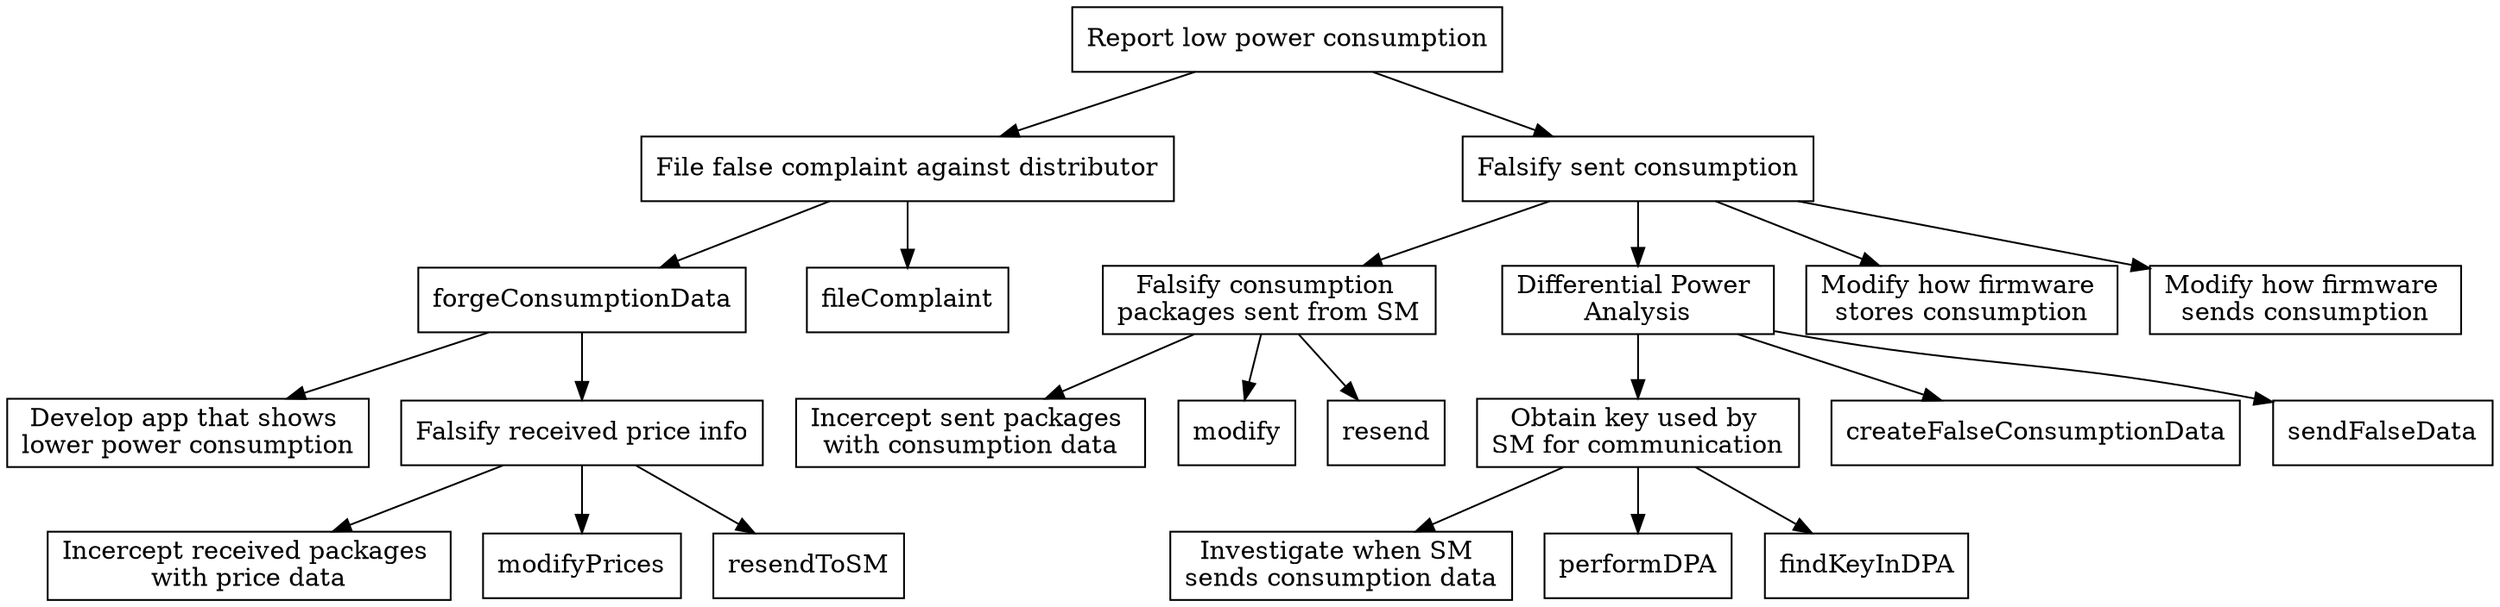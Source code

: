 digraph G {

// graph[ center=true, margin=0.2, nodesep=0.1, ranksep=0.3];
node[ shape=rectangle];

root [label="Report low power consumption", shape=OR];
complaint [label="File false complaint against distributor",shape=AND];
falsify [label="Falsify sent consumption",shape=OR];



//COMPLAINT SUBTREE
root -> complaint;

forgeConsumptionData[shape=OR];
complaint -> forgeConsumptionData
complaint -> fileComplaint

app[label="Develop app that shows \nlower power consumption"];
forgeConsumptionData ->  app;

falsifyReceived[label="Falsify received price info",shape=AND];
forgeConsumptionData -> falsifyReceived;
interceptReceived[label="Incercept received packages \nwith price data"];
falsifyReceived -> interceptReceived;
falsifyReceived -> modifyPrices;
falsifyReceived -> resendToSM;


//FALSIFY SUBTREE
root -> falsify;

package[label="Falsify consumption \npackages sent from SM",shape=AND];
falsify ->	package;
intercept[label="Incercept sent packages \nwith consumption data"];
package -> intercept;
package -> modify;
package -> resend;

DPA[label="Differential Power \nAnalysis",shape=AND];
falsify -> DPA;
DPA -> obtainKey;
whenSend[label="Investigate when SM \nsends consumption data"];
obtainKey[label="Obtain key used by \nSM for communication",shape=AND];
obtainKey -> whenSend;
obtainKey -> performDPA;
obtainKey -> findKeyInDPA;
DPA -> createFalseConsumptionData;
DPA -> sendFalseData;

ModifyFWstore[label="Modify how firmware \nstores consumption"];
falsify -> ModifyFWstore;


ModifyFWsend[label="Modify how firmware \nsends consumption"];
falsify -> ModifyFWsend;





}